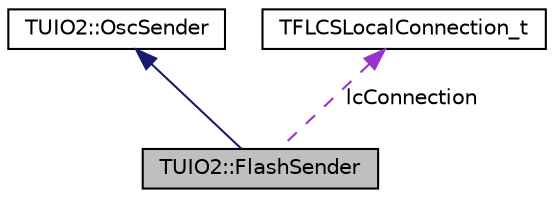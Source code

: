 digraph "TUIO2::FlashSender"
{
 // LATEX_PDF_SIZE
  edge [fontname="Helvetica",fontsize="10",labelfontname="Helvetica",labelfontsize="10"];
  node [fontname="Helvetica",fontsize="10",shape=record];
  Node1 [label="TUIO2::FlashSender",height=0.2,width=0.4,color="black", fillcolor="grey75", style="filled", fontcolor="black",tooltip=" "];
  Node2 -> Node1 [dir="back",color="midnightblue",fontsize="10",style="solid",fontname="Helvetica"];
  Node2 [label="TUIO2::OscSender",height=0.2,width=0.4,color="black", fillcolor="white", style="filled",URL="$classTUIO2_1_1OscSender.html",tooltip=" "];
  Node3 -> Node1 [dir="back",color="darkorchid3",fontsize="10",style="dashed",label=" lcConnection" ,fontname="Helvetica"];
  Node3 [label="TFLCSLocalConnection_t",height=0.2,width=0.4,color="black", fillcolor="white", style="filled",URL="$structTFLCSLocalConnection__t.html",tooltip=" "];
}

